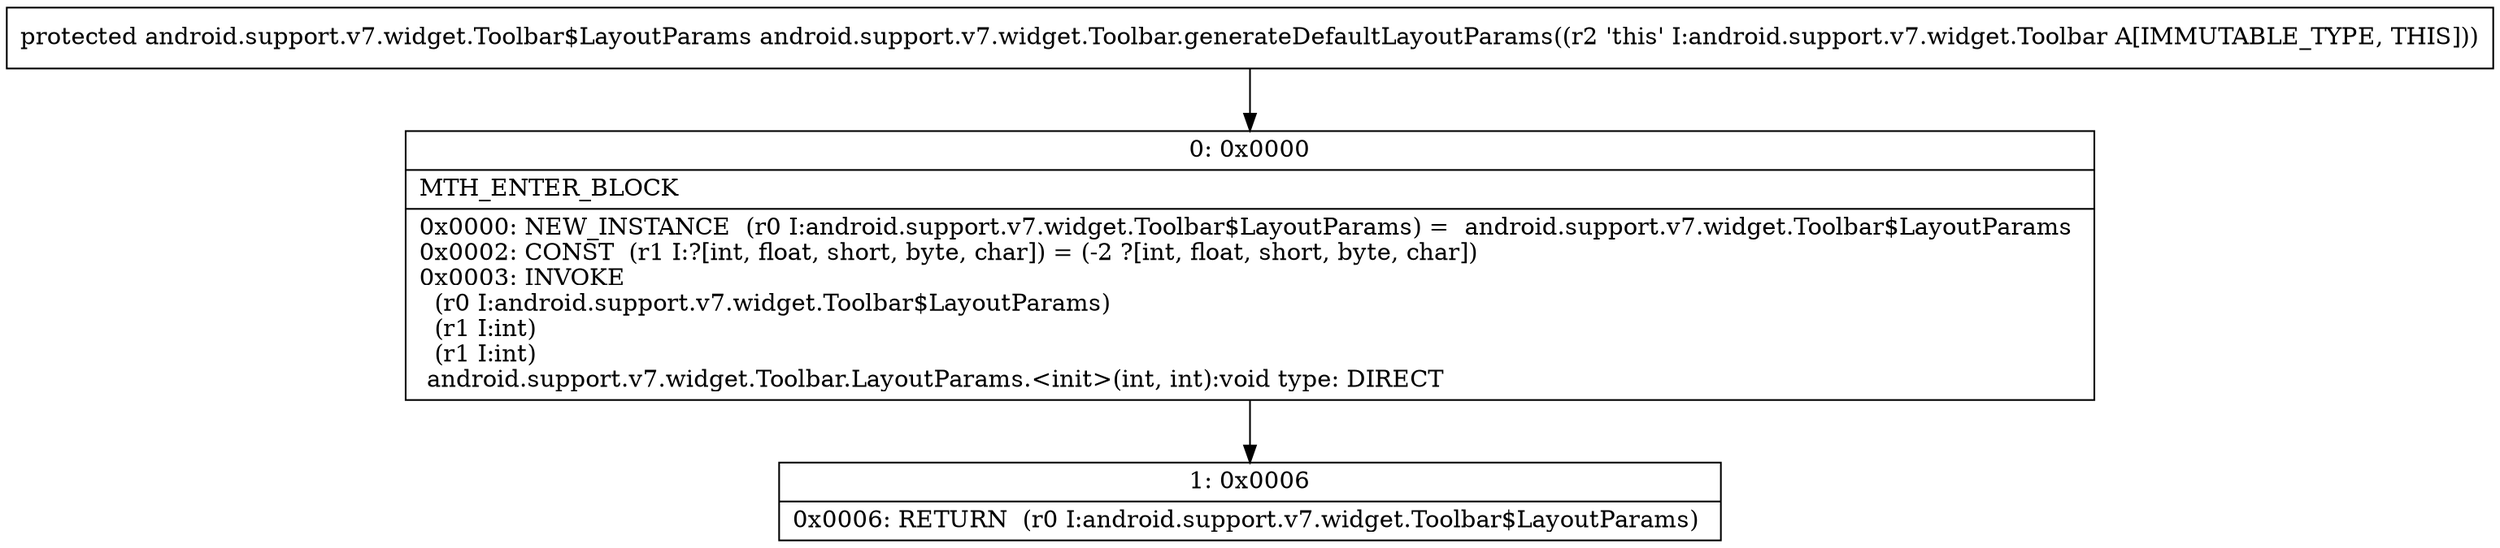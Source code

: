 digraph "CFG forandroid.support.v7.widget.Toolbar.generateDefaultLayoutParams()Landroid\/support\/v7\/widget\/Toolbar$LayoutParams;" {
Node_0 [shape=record,label="{0\:\ 0x0000|MTH_ENTER_BLOCK\l|0x0000: NEW_INSTANCE  (r0 I:android.support.v7.widget.Toolbar$LayoutParams) =  android.support.v7.widget.Toolbar$LayoutParams \l0x0002: CONST  (r1 I:?[int, float, short, byte, char]) = (\-2 ?[int, float, short, byte, char]) \l0x0003: INVOKE  \l  (r0 I:android.support.v7.widget.Toolbar$LayoutParams)\l  (r1 I:int)\l  (r1 I:int)\l android.support.v7.widget.Toolbar.LayoutParams.\<init\>(int, int):void type: DIRECT \l}"];
Node_1 [shape=record,label="{1\:\ 0x0006|0x0006: RETURN  (r0 I:android.support.v7.widget.Toolbar$LayoutParams) \l}"];
MethodNode[shape=record,label="{protected android.support.v7.widget.Toolbar$LayoutParams android.support.v7.widget.Toolbar.generateDefaultLayoutParams((r2 'this' I:android.support.v7.widget.Toolbar A[IMMUTABLE_TYPE, THIS])) }"];
MethodNode -> Node_0;
Node_0 -> Node_1;
}

